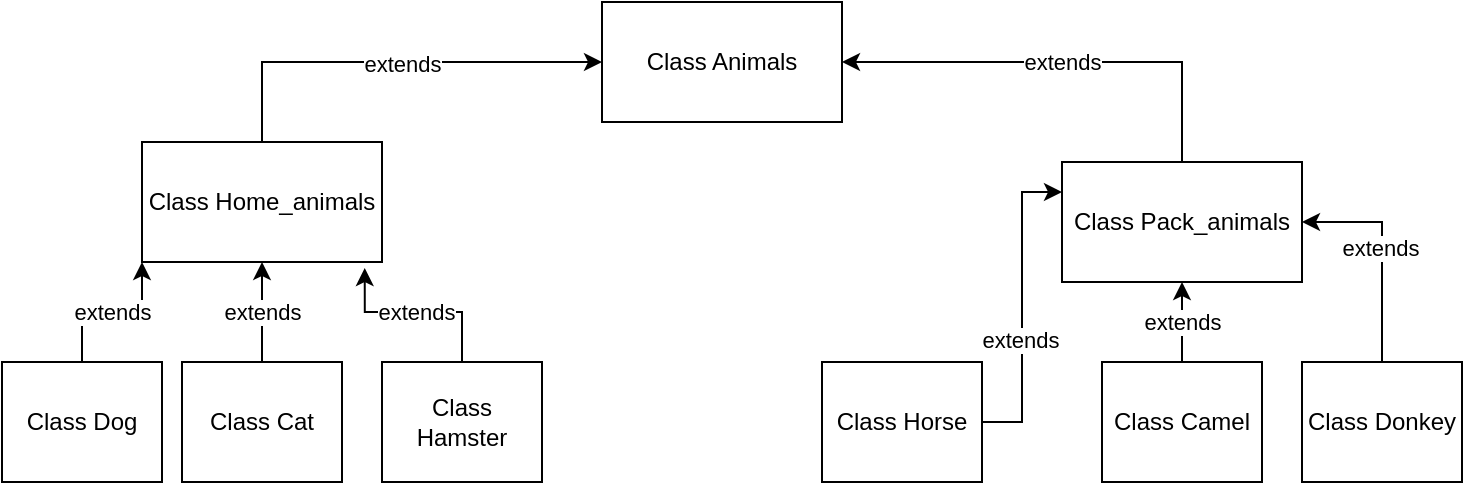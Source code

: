 <mxfile version="14.5.1" type="device"><diagram id="nxyjfXUIFCpxvcw1x2uf" name="Страница 1"><mxGraphModel dx="768" dy="482" grid="1" gridSize="10" guides="1" tooltips="1" connect="1" arrows="1" fold="1" page="1" pageScale="1" pageWidth="827" pageHeight="1169" math="0" shadow="0"><root><mxCell id="0"/><mxCell id="1" parent="0"/><mxCell id="lhBOdNaehSUcX8eqY6vL-1" value="Class Animals" style="rounded=0;whiteSpace=wrap;html=1;" vertex="1" parent="1"><mxGeometry x="320" y="10" width="120" height="60" as="geometry"/></mxCell><mxCell id="lhBOdNaehSUcX8eqY6vL-23" style="edgeStyle=orthogonalEdgeStyle;rounded=0;orthogonalLoop=1;jettySize=auto;html=1;exitX=0.5;exitY=0;exitDx=0;exitDy=0;entryX=0;entryY=0.5;entryDx=0;entryDy=0;" edge="1" parent="1" source="lhBOdNaehSUcX8eqY6vL-2" target="lhBOdNaehSUcX8eqY6vL-1"><mxGeometry relative="1" as="geometry"/></mxCell><mxCell id="lhBOdNaehSUcX8eqY6vL-24" value="extends" style="edgeLabel;html=1;align=center;verticalAlign=middle;resizable=0;points=[];" vertex="1" connectable="0" parent="lhBOdNaehSUcX8eqY6vL-23"><mxGeometry x="0.044" y="-1" relative="1" as="geometry"><mxPoint as="offset"/></mxGeometry></mxCell><mxCell id="lhBOdNaehSUcX8eqY6vL-2" value="Class Home_animals" style="rounded=0;whiteSpace=wrap;html=1;" vertex="1" parent="1"><mxGeometry x="90" y="80" width="120" height="60" as="geometry"/></mxCell><mxCell id="lhBOdNaehSUcX8eqY6vL-25" value="extends" style="edgeStyle=orthogonalEdgeStyle;rounded=0;orthogonalLoop=1;jettySize=auto;html=1;exitX=0.5;exitY=0;exitDx=0;exitDy=0;entryX=1;entryY=0.5;entryDx=0;entryDy=0;" edge="1" parent="1" source="lhBOdNaehSUcX8eqY6vL-3" target="lhBOdNaehSUcX8eqY6vL-1"><mxGeometry relative="1" as="geometry"/></mxCell><mxCell id="lhBOdNaehSUcX8eqY6vL-3" value="Class Pack_animals" style="rounded=0;whiteSpace=wrap;html=1;" vertex="1" parent="1"><mxGeometry x="550" y="90" width="120" height="60" as="geometry"/></mxCell><mxCell id="lhBOdNaehSUcX8eqY6vL-21" value="extends" style="edgeStyle=orthogonalEdgeStyle;rounded=0;orthogonalLoop=1;jettySize=auto;html=1;exitX=0.5;exitY=0;exitDx=0;exitDy=0;entryX=0.5;entryY=1;entryDx=0;entryDy=0;" edge="1" parent="1" source="lhBOdNaehSUcX8eqY6vL-4" target="lhBOdNaehSUcX8eqY6vL-2"><mxGeometry relative="1" as="geometry"/></mxCell><mxCell id="lhBOdNaehSUcX8eqY6vL-4" value="Class Cat" style="rounded=0;whiteSpace=wrap;html=1;" vertex="1" parent="1"><mxGeometry x="110" y="190" width="80" height="60" as="geometry"/></mxCell><mxCell id="lhBOdNaehSUcX8eqY6vL-20" value="extends" style="edgeStyle=orthogonalEdgeStyle;rounded=0;orthogonalLoop=1;jettySize=auto;html=1;exitX=0.5;exitY=0;exitDx=0;exitDy=0;entryX=0;entryY=1;entryDx=0;entryDy=0;" edge="1" parent="1" source="lhBOdNaehSUcX8eqY6vL-5" target="lhBOdNaehSUcX8eqY6vL-2"><mxGeometry relative="1" as="geometry"/></mxCell><mxCell id="lhBOdNaehSUcX8eqY6vL-5" value="Class Dog" style="rounded=0;whiteSpace=wrap;html=1;" vertex="1" parent="1"><mxGeometry x="20" y="190" width="80" height="60" as="geometry"/></mxCell><mxCell id="lhBOdNaehSUcX8eqY6vL-22" value="extends" style="edgeStyle=orthogonalEdgeStyle;rounded=0;orthogonalLoop=1;jettySize=auto;html=1;exitX=0.5;exitY=0;exitDx=0;exitDy=0;entryX=0.928;entryY=1.05;entryDx=0;entryDy=0;entryPerimeter=0;" edge="1" parent="1" source="lhBOdNaehSUcX8eqY6vL-6" target="lhBOdNaehSUcX8eqY6vL-2"><mxGeometry relative="1" as="geometry"><mxPoint x="200" y="150" as="targetPoint"/></mxGeometry></mxCell><mxCell id="lhBOdNaehSUcX8eqY6vL-6" value="Class Hamster" style="rounded=0;whiteSpace=wrap;html=1;" vertex="1" parent="1"><mxGeometry x="210" y="190" width="80" height="60" as="geometry"/></mxCell><mxCell id="lhBOdNaehSUcX8eqY6vL-31" style="edgeStyle=orthogonalEdgeStyle;rounded=0;orthogonalLoop=1;jettySize=auto;html=1;entryX=0;entryY=0.25;entryDx=0;entryDy=0;" edge="1" parent="1" source="lhBOdNaehSUcX8eqY6vL-7" target="lhBOdNaehSUcX8eqY6vL-3"><mxGeometry relative="1" as="geometry"/></mxCell><mxCell id="lhBOdNaehSUcX8eqY6vL-33" value="extends" style="edgeLabel;html=1;align=center;verticalAlign=middle;resizable=0;points=[];" vertex="1" connectable="0" parent="lhBOdNaehSUcX8eqY6vL-31"><mxGeometry x="-0.213" y="1" relative="1" as="geometry"><mxPoint as="offset"/></mxGeometry></mxCell><mxCell id="lhBOdNaehSUcX8eqY6vL-7" value="Class Horse" style="rounded=0;whiteSpace=wrap;html=1;" vertex="1" parent="1"><mxGeometry x="430" y="190" width="80" height="60" as="geometry"/></mxCell><mxCell id="lhBOdNaehSUcX8eqY6vL-28" value="extends" style="edgeStyle=orthogonalEdgeStyle;rounded=0;orthogonalLoop=1;jettySize=auto;html=1;" edge="1" parent="1" source="lhBOdNaehSUcX8eqY6vL-8" target="lhBOdNaehSUcX8eqY6vL-3"><mxGeometry relative="1" as="geometry"/></mxCell><mxCell id="lhBOdNaehSUcX8eqY6vL-8" value="Class Camel" style="rounded=0;whiteSpace=wrap;html=1;" vertex="1" parent="1"><mxGeometry x="570" y="190" width="80" height="60" as="geometry"/></mxCell><mxCell id="lhBOdNaehSUcX8eqY6vL-26" style="edgeStyle=orthogonalEdgeStyle;rounded=0;orthogonalLoop=1;jettySize=auto;html=1;entryX=1;entryY=0.5;entryDx=0;entryDy=0;" edge="1" parent="1" source="lhBOdNaehSUcX8eqY6vL-9" target="lhBOdNaehSUcX8eqY6vL-3"><mxGeometry relative="1" as="geometry"/></mxCell><mxCell id="lhBOdNaehSUcX8eqY6vL-27" value="extends" style="edgeLabel;html=1;align=center;verticalAlign=middle;resizable=0;points=[];" vertex="1" connectable="0" parent="lhBOdNaehSUcX8eqY6vL-26"><mxGeometry x="0.036" y="1" relative="1" as="geometry"><mxPoint as="offset"/></mxGeometry></mxCell><mxCell id="lhBOdNaehSUcX8eqY6vL-9" value="Class Donkey" style="rounded=0;whiteSpace=wrap;html=1;" vertex="1" parent="1"><mxGeometry x="670" y="190" width="80" height="60" as="geometry"/></mxCell></root></mxGraphModel></diagram></mxfile>